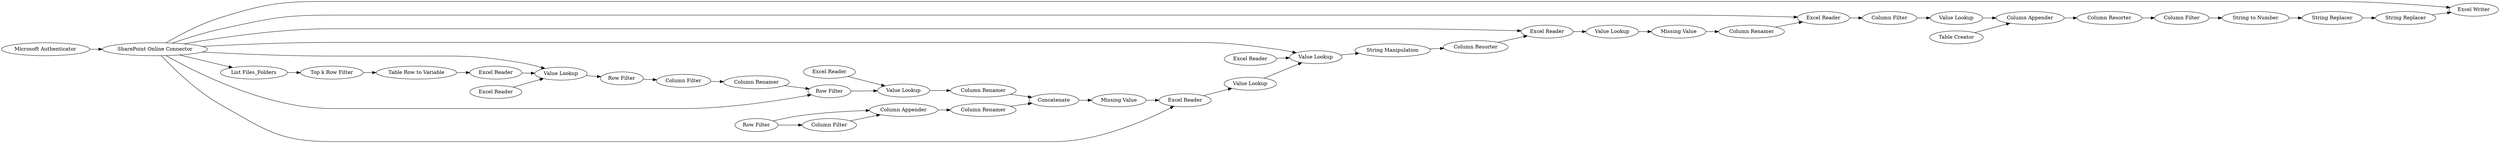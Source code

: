 digraph {
	"7609261482137719358_98" [label="Missing Value"]
	"7609261482137719358_106" [label="Column Renamer"]
	"7609261482137719358_105" [label="Value Lookup"]
	"-8252951729437240205_40" [label="String Manipulation"]
	"6452856291607862114_89" [label="Excel Reader"]
	"3641901340673143740_96" [label="Value Lookup"]
	"6452856291607862114_87" [label="Microsoft Authenticator"]
	"-7445517068115372606_99" [label="Row Filter"]
	"3641901340673143740_97" [label="Column Renamer"]
	"2529349242299493714_95" [label="Table Row to Variable"]
	"3641901340673143740_82" [label="Column Appender"]
	"-7445517068115372606_98" [label="Value Lookup"]
	"6452856291607862114_114" [label="Excel Writer"]
	"2529349242299493714_94" [label="Top k Row Filter"]
	"8216300527765906748_45" [label="Table Creator"]
	"4630834624457176557_102" [label="Value Lookup"]
	"-7445517068115372606_100" [label="Column Filter"]
	"-6385983911614054448_99" [label="Value Lookup"]
	"-7445517068115372606_101" [label="Column Renamer"]
	"8216300527765906748_67" [label="String Replacer"]
	"3641901340673143740_84" [label="Column Renamer"]
	"8216300527765906748_13" [label="String to Number"]
	"3641901340673143740_80" [label="Row Filter"]
	"-8252951729437240205_42" [label="Column Resorter"]
	"8216300527765906748_35" [label="Column Resorter"]
	"8216300527765906748_113" [label="Column Filter"]
	"-6385983911614054448_98" [label="Excel Reader"]
	"-8662822643052444694_108" [label="Excel Reader"]
	"3641901340673143740_83" [label="Column Filter"]
	"-8662822643052444694_110" [label="Value Lookup"]
	"-8662822643052444694_109" [label="Column Filter"]
	"3641901340673143740_81" [label="Row Filter"]
	"2529349242299493714_90" [label="List Files_Folders"]
	"3641901340673143740_95" [label="Excel Reader"]
	"8216300527765906748_83" [label="Column Appender"]
	"8216300527765906748_114" [label="String Replacer"]
	"-7445517068115372606_92" [label="Excel Reader"]
	"3641901340673143740_86" [label=Concatenate]
	"7609261482137719358_104" [label="Excel Reader"]
	"6452856291607862114_88" [label="SharePoint Online Connector"]
	"3641901340673143740_98" [label="Missing Value"]
	"4630834624457176557_95" [label="Excel Reader"]
	"-7445517068115372606_92" -> "-7445517068115372606_98"
	"7609261482137719358_98" -> "7609261482137719358_106"
	"-7445517068115372606_100" -> "-7445517068115372606_101"
	"8216300527765906748_45" -> "8216300527765906748_83"
	"8216300527765906748_35" -> "8216300527765906748_113"
	"3641901340673143740_95" -> "3641901340673143740_96"
	"6452856291607862114_88" -> "6452856291607862114_114"
	"-8252951729437240205_42" -> "7609261482137719358_104"
	"4630834624457176557_95" -> "4630834624457176557_102"
	"3641901340673143740_97" -> "3641901340673143740_86"
	"6452856291607862114_88" -> "4630834624457176557_102"
	"-7445517068115372606_98" -> "-7445517068115372606_99"
	"6452856291607862114_88" -> "-6385983911614054448_98"
	"4630834624457176557_102" -> "-8252951729437240205_40"
	"-7445517068115372606_101" -> "3641901340673143740_80"
	"3641901340673143740_83" -> "3641901340673143740_82"
	"3641901340673143740_82" -> "3641901340673143740_84"
	"-6385983911614054448_98" -> "-6385983911614054448_99"
	"8216300527765906748_83" -> "8216300527765906748_35"
	"-8252951729437240205_40" -> "-8252951729437240205_42"
	"7609261482137719358_105" -> "7609261482137719358_98"
	"3641901340673143740_98" -> "-6385983911614054448_98"
	"6452856291607862114_88" -> "2529349242299493714_90"
	"-8662822643052444694_109" -> "-8662822643052444694_110"
	"-8662822643052444694_110" -> "8216300527765906748_83"
	"2529349242299493714_90" -> "2529349242299493714_94"
	"-8662822643052444694_108" -> "-8662822643052444694_109"
	"3641901340673143740_80" -> "3641901340673143740_96"
	"6452856291607862114_87" -> "6452856291607862114_88"
	"8216300527765906748_114" -> "6452856291607862114_114"
	"-7445517068115372606_99" -> "-7445517068115372606_100"
	"3641901340673143740_81" -> "3641901340673143740_82"
	"6452856291607862114_88" -> "7609261482137719358_104"
	"6452856291607862114_88" -> "-7445517068115372606_98"
	"3641901340673143740_96" -> "3641901340673143740_97"
	"8216300527765906748_67" -> "8216300527765906748_114"
	"-6385983911614054448_99" -> "4630834624457176557_102"
	"8216300527765906748_13" -> "8216300527765906748_67"
	"7609261482137719358_106" -> "-8662822643052444694_108"
	"6452856291607862114_88" -> "3641901340673143740_80"
	"2529349242299493714_94" -> "2529349242299493714_95"
	"6452856291607862114_88" -> "-8662822643052444694_108"
	"3641901340673143740_81" -> "3641901340673143740_83"
	"8216300527765906748_113" -> "8216300527765906748_13"
	"2529349242299493714_95" -> "6452856291607862114_89"
	"6452856291607862114_89" -> "-7445517068115372606_98"
	"3641901340673143740_86" -> "3641901340673143740_98"
	"7609261482137719358_104" -> "7609261482137719358_105"
	"3641901340673143740_84" -> "3641901340673143740_86"
	rankdir=LR
}
